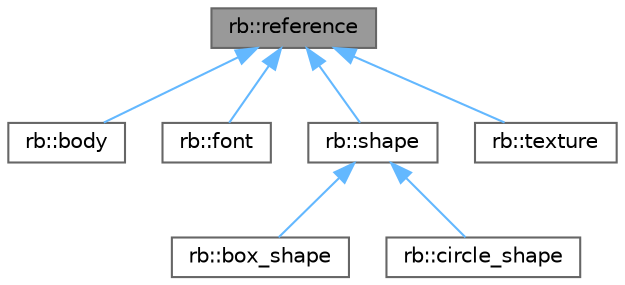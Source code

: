 digraph "rb::reference"
{
 // LATEX_PDF_SIZE
  bgcolor="transparent";
  edge [fontname=Helvetica,fontsize=10,labelfontname=Helvetica,labelfontsize=10];
  node [fontname=Helvetica,fontsize=10,shape=box,height=0.2,width=0.4];
  Node1 [label="rb::reference",height=0.2,width=0.4,color="gray40", fillcolor="grey60", style="filled", fontcolor="black",tooltip="Base class for reference counting."];
  Node1 -> Node2 [dir="back",color="steelblue1",style="solid"];
  Node2 [label="rb::body",height=0.2,width=0.4,color="gray40", fillcolor="white", style="filled",URL="$classrb_1_1body.html",tooltip="Physics body."];
  Node1 -> Node3 [dir="back",color="steelblue1",style="solid"];
  Node3 [label="rb::font",height=0.2,width=0.4,color="gray40", fillcolor="white", style="filled",URL="$classrb_1_1font.html",tooltip="Class for loading and manipulating character fonts."];
  Node1 -> Node4 [dir="back",color="steelblue1",style="solid"];
  Node4 [label="rb::shape",height=0.2,width=0.4,color="gray40", fillcolor="white", style="filled",URL="$classrb_1_1shape.html",tooltip="Physics shape."];
  Node4 -> Node5 [dir="back",color="steelblue1",style="solid"];
  Node5 [label="rb::box_shape",height=0.2,width=0.4,color="gray40", fillcolor="white", style="filled",URL="$classrb_1_1box__shape.html",tooltip="Box physics shape."];
  Node4 -> Node6 [dir="back",color="steelblue1",style="solid"];
  Node6 [label="rb::circle_shape",height=0.2,width=0.4,color="gray40", fillcolor="white", style="filled",URL="$classrb_1_1circle__shape.html",tooltip="Circle physics shape."];
  Node1 -> Node7 [dir="back",color="steelblue1",style="solid"];
  Node7 [label="rb::texture",height=0.2,width=0.4,color="gray40", fillcolor="white", style="filled",URL="$classrb_1_1texture.html",tooltip="A structure that contains an efficient, driver-specific representation of pixel data...."];
}
